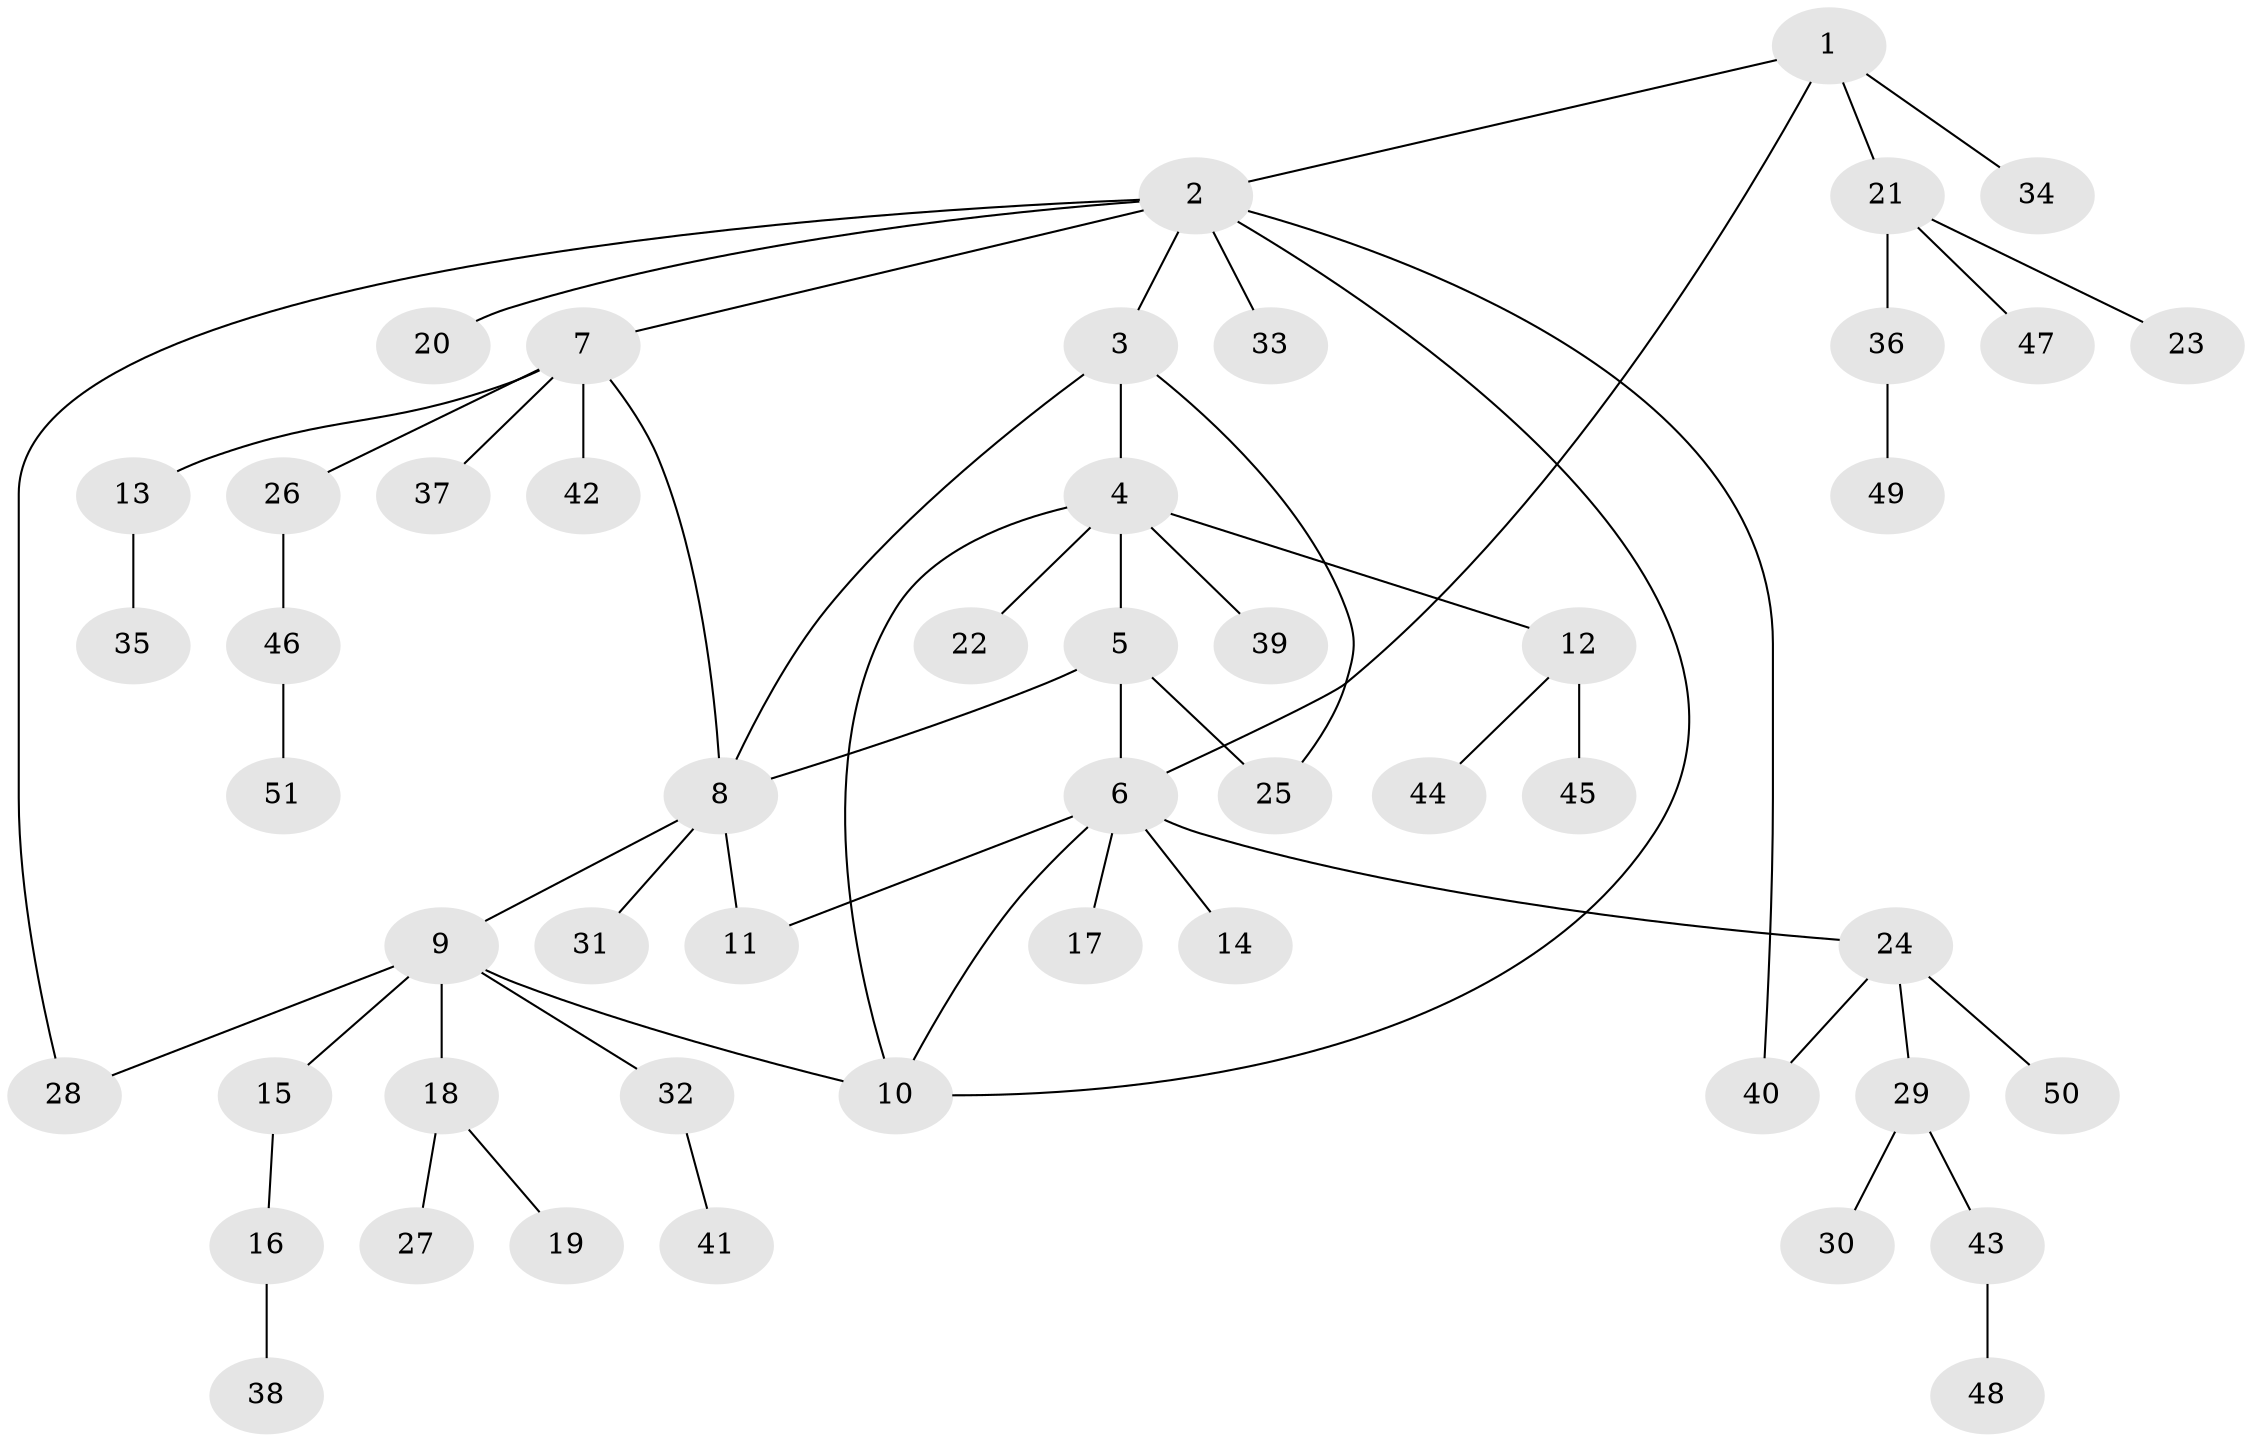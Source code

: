 // coarse degree distribution, {3: 0.1, 1: 0.85, 15: 0.05}
// Generated by graph-tools (version 1.1) at 2025/57/03/04/25 21:57:46]
// undirected, 51 vertices, 60 edges
graph export_dot {
graph [start="1"]
  node [color=gray90,style=filled];
  1;
  2;
  3;
  4;
  5;
  6;
  7;
  8;
  9;
  10;
  11;
  12;
  13;
  14;
  15;
  16;
  17;
  18;
  19;
  20;
  21;
  22;
  23;
  24;
  25;
  26;
  27;
  28;
  29;
  30;
  31;
  32;
  33;
  34;
  35;
  36;
  37;
  38;
  39;
  40;
  41;
  42;
  43;
  44;
  45;
  46;
  47;
  48;
  49;
  50;
  51;
  1 -- 2;
  1 -- 6;
  1 -- 21;
  1 -- 34;
  2 -- 3;
  2 -- 7;
  2 -- 10;
  2 -- 20;
  2 -- 28;
  2 -- 33;
  2 -- 40;
  3 -- 4;
  3 -- 8;
  3 -- 25;
  4 -- 5;
  4 -- 10;
  4 -- 12;
  4 -- 22;
  4 -- 39;
  5 -- 6;
  5 -- 8;
  5 -- 25;
  6 -- 10;
  6 -- 11;
  6 -- 14;
  6 -- 17;
  6 -- 24;
  7 -- 8;
  7 -- 13;
  7 -- 26;
  7 -- 37;
  7 -- 42;
  8 -- 9;
  8 -- 11;
  8 -- 31;
  9 -- 10;
  9 -- 15;
  9 -- 18;
  9 -- 28;
  9 -- 32;
  12 -- 44;
  12 -- 45;
  13 -- 35;
  15 -- 16;
  16 -- 38;
  18 -- 19;
  18 -- 27;
  21 -- 23;
  21 -- 36;
  21 -- 47;
  24 -- 29;
  24 -- 40;
  24 -- 50;
  26 -- 46;
  29 -- 30;
  29 -- 43;
  32 -- 41;
  36 -- 49;
  43 -- 48;
  46 -- 51;
}
